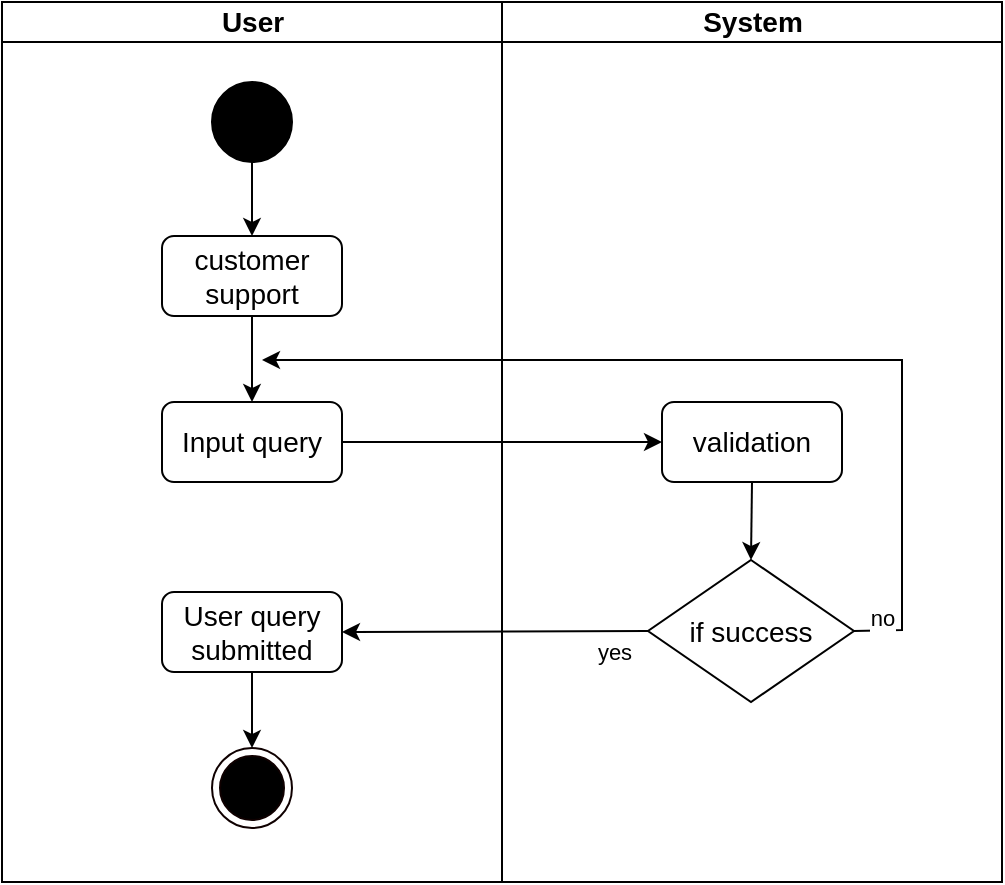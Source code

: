 <mxfile version="22.0.6" type="device">
  <diagram name="Page-1" id="TUuK_z1TODneTFZ7jnLf">
    <mxGraphModel dx="1219" dy="612" grid="1" gridSize="10" guides="1" tooltips="1" connect="1" arrows="1" fold="1" page="1" pageScale="1" pageWidth="850" pageHeight="1100" math="0" shadow="0">
      <root>
        <mxCell id="0" />
        <mxCell id="1" parent="0" />
        <mxCell id="OzavWiV9OdfGLWeC7wIS-1" value="" style="swimlane;html=1;childLayout=stackLayout;startSize=0;rounded=0;shadow=0;comic=0;labelBackgroundColor=none;strokeWidth=1;fontFamily=Verdana;fontSize=12;align=center;" parent="1" vertex="1">
          <mxGeometry x="40" y="21" width="500" height="440" as="geometry">
            <mxRectangle x="40" y="20" width="70" height="30" as="alternateBounds" />
          </mxGeometry>
        </mxCell>
        <mxCell id="OzavWiV9OdfGLWeC7wIS-2" value="&lt;font style=&quot;font-size: 14px;&quot;&gt;User&lt;/font&gt;" style="swimlane;html=1;startSize=20;" parent="OzavWiV9OdfGLWeC7wIS-1" vertex="1">
          <mxGeometry width="250" height="440" as="geometry">
            <mxRectangle y="20" width="40" height="970" as="alternateBounds" />
          </mxGeometry>
        </mxCell>
        <mxCell id="OzavWiV9OdfGLWeC7wIS-3" value="" style="ellipse;whiteSpace=wrap;html=1;rounded=0;shadow=0;comic=0;labelBackgroundColor=none;strokeWidth=1;fillColor=#000000;fontFamily=Verdana;fontSize=12;align=center;" parent="OzavWiV9OdfGLWeC7wIS-2" vertex="1">
          <mxGeometry x="105" y="40" width="40" height="40" as="geometry" />
        </mxCell>
        <mxCell id="OzavWiV9OdfGLWeC7wIS-5" value="&lt;font style=&quot;font-size: 14px;&quot;&gt;customer support&lt;/font&gt;" style="rounded=1;whiteSpace=wrap;html=1;" parent="OzavWiV9OdfGLWeC7wIS-2" vertex="1">
          <mxGeometry x="80" y="117" width="90" height="40" as="geometry" />
        </mxCell>
        <mxCell id="OzavWiV9OdfGLWeC7wIS-6" value="" style="endArrow=classic;html=1;rounded=0;exitX=0.5;exitY=1;exitDx=0;exitDy=0;entryX=0.5;entryY=0;entryDx=0;entryDy=0;" parent="OzavWiV9OdfGLWeC7wIS-2" source="OzavWiV9OdfGLWeC7wIS-3" target="OzavWiV9OdfGLWeC7wIS-5" edge="1">
          <mxGeometry width="50" height="50" relative="1" as="geometry">
            <mxPoint x="360" y="300" as="sourcePoint" />
            <mxPoint x="410" y="250" as="targetPoint" />
          </mxGeometry>
        </mxCell>
        <mxCell id="OzavWiV9OdfGLWeC7wIS-4" value="" style="ellipse;html=1;shape=endState;fillColor=#000000;strokeColor=#0F0000;" parent="OzavWiV9OdfGLWeC7wIS-2" vertex="1">
          <mxGeometry x="105" y="373" width="40" height="40" as="geometry" />
        </mxCell>
        <mxCell id="8qBxuZVfWUz4ZcnqxZRa-7" value="" style="endArrow=classic;html=1;rounded=0;exitX=0.5;exitY=1;exitDx=0;exitDy=0;entryX=0.5;entryY=0;entryDx=0;entryDy=0;" parent="OzavWiV9OdfGLWeC7wIS-2" source="E52GenuPR0HvQd338yZz-15" target="OzavWiV9OdfGLWeC7wIS-4" edge="1">
          <mxGeometry width="50" height="50" relative="1" as="geometry">
            <mxPoint x="125.0" y="443" as="sourcePoint" />
            <mxPoint x="650" y="648" as="targetPoint" />
          </mxGeometry>
        </mxCell>
        <mxCell id="E52GenuPR0HvQd338yZz-15" value="&lt;font style=&quot;font-size: 14px;&quot;&gt;User query submitted&lt;/font&gt;" style="rounded=1;whiteSpace=wrap;html=1;" parent="OzavWiV9OdfGLWeC7wIS-2" vertex="1">
          <mxGeometry x="80" y="295" width="90" height="40" as="geometry" />
        </mxCell>
        <mxCell id="gI9Cqu3KJDy3513o_Tue-1" value="&lt;span style=&quot;font-size: 14px;&quot;&gt;Input query&lt;/span&gt;" style="rounded=1;whiteSpace=wrap;html=1;" vertex="1" parent="OzavWiV9OdfGLWeC7wIS-2">
          <mxGeometry x="80" y="200" width="90" height="40" as="geometry" />
        </mxCell>
        <mxCell id="gI9Cqu3KJDy3513o_Tue-2" value="" style="endArrow=classic;html=1;rounded=0;exitX=0.5;exitY=1;exitDx=0;exitDy=0;entryX=0.5;entryY=0;entryDx=0;entryDy=0;" edge="1" parent="OzavWiV9OdfGLWeC7wIS-2" target="gI9Cqu3KJDy3513o_Tue-1" source="OzavWiV9OdfGLWeC7wIS-5">
          <mxGeometry width="50" height="50" relative="1" as="geometry">
            <mxPoint x="135" y="90" as="sourcePoint" />
            <mxPoint x="420" y="260" as="targetPoint" />
          </mxGeometry>
        </mxCell>
        <mxCell id="E52GenuPR0HvQd338yZz-16" value="yes" style="endArrow=classic;html=1;rounded=0;exitX=0;exitY=0.5;exitDx=0;exitDy=0;entryX=1;entryY=0.5;entryDx=0;entryDy=0;" parent="OzavWiV9OdfGLWeC7wIS-1" source="OzavWiV9OdfGLWeC7wIS-12" target="E52GenuPR0HvQd338yZz-15" edge="1">
          <mxGeometry x="-0.783" y="10" width="50" height="50" relative="1" as="geometry">
            <mxPoint x="323" y="418.5" as="sourcePoint" />
            <mxPoint x="385" y="503" as="targetPoint" />
            <mxPoint x="-1" as="offset" />
          </mxGeometry>
        </mxCell>
        <mxCell id="OzavWiV9OdfGLWeC7wIS-10" value="&lt;font style=&quot;font-size: 14px;&quot;&gt;System&lt;/font&gt;" style="swimlane;html=1;startSize=20;" parent="OzavWiV9OdfGLWeC7wIS-1" vertex="1">
          <mxGeometry x="250" width="250" height="440" as="geometry" />
        </mxCell>
        <mxCell id="OzavWiV9OdfGLWeC7wIS-12" value="&lt;font style=&quot;font-size: 14px;&quot;&gt;if success&lt;/font&gt;" style="rhombus;whiteSpace=wrap;html=1;" parent="OzavWiV9OdfGLWeC7wIS-10" vertex="1">
          <mxGeometry x="73" y="279" width="103" height="71" as="geometry" />
        </mxCell>
        <mxCell id="dHQx1IV8ueyIYqK32sHI-1" value="&lt;span style=&quot;font-size: 14px;&quot;&gt;validation&lt;/span&gt;" style="rounded=1;whiteSpace=wrap;html=1;" parent="OzavWiV9OdfGLWeC7wIS-10" vertex="1">
          <mxGeometry x="80" y="200" width="90" height="40" as="geometry" />
        </mxCell>
        <mxCell id="dHQx1IV8ueyIYqK32sHI-2" value="" style="endArrow=classic;html=1;rounded=0;exitX=0.5;exitY=1;exitDx=0;exitDy=0;entryX=0.5;entryY=0;entryDx=0;entryDy=0;" parent="OzavWiV9OdfGLWeC7wIS-10" source="dHQx1IV8ueyIYqK32sHI-1" target="OzavWiV9OdfGLWeC7wIS-12" edge="1">
          <mxGeometry x="-0.5" y="10" width="50" height="50" relative="1" as="geometry">
            <mxPoint x="-70" y="230" as="sourcePoint" />
            <mxPoint x="90" y="230" as="targetPoint" />
            <mxPoint as="offset" />
          </mxGeometry>
        </mxCell>
        <mxCell id="OzavWiV9OdfGLWeC7wIS-15" value="" style="endArrow=classic;html=1;rounded=0;exitX=1;exitY=0.5;exitDx=0;exitDy=0;entryX=0;entryY=0.5;entryDx=0;entryDy=0;" parent="OzavWiV9OdfGLWeC7wIS-1" source="gI9Cqu3KJDy3513o_Tue-1" target="dHQx1IV8ueyIYqK32sHI-1" edge="1">
          <mxGeometry x="-0.5" y="10" width="50" height="50" relative="1" as="geometry">
            <mxPoint x="135" y="110" as="sourcePoint" />
            <mxPoint x="340" y="159" as="targetPoint" />
            <mxPoint as="offset" />
          </mxGeometry>
        </mxCell>
        <mxCell id="dHQx1IV8ueyIYqK32sHI-7" value="no" style="endArrow=classic;html=1;rounded=0;exitX=1;exitY=0.5;exitDx=0;exitDy=0;" parent="1" source="OzavWiV9OdfGLWeC7wIS-12" edge="1">
          <mxGeometry x="-0.872" y="10" width="50" height="50" relative="1" as="geometry">
            <mxPoint x="220" y="181" as="sourcePoint" />
            <mxPoint x="170" y="200" as="targetPoint" />
            <mxPoint as="offset" />
            <Array as="points">
              <mxPoint x="490" y="335" />
              <mxPoint x="490" y="200" />
            </Array>
          </mxGeometry>
        </mxCell>
      </root>
    </mxGraphModel>
  </diagram>
</mxfile>
